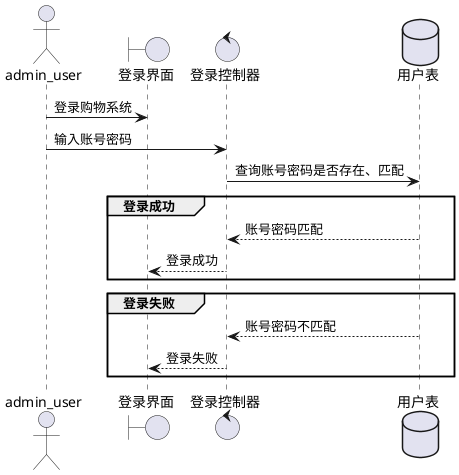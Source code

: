@startuml
actor       admin_user  as person
boundary    "登录界面"   as inboundary
control     "登录控制器" as incontrol
database    "用户表"    as userdata

person -> inboundary : 登录购物系统
person -> incontrol : 输入账号密码
incontrol -> userdata : 查询账号密码是否存在、匹配
group 登录成功
    userdata --> incontrol : 账号密码匹配
    incontrol --> inboundary :登录成功
end
group 登录失败
    userdata --> incontrol : 账号密码不匹配
    incontrol --> inboundary :登录失败
end
@enduml
